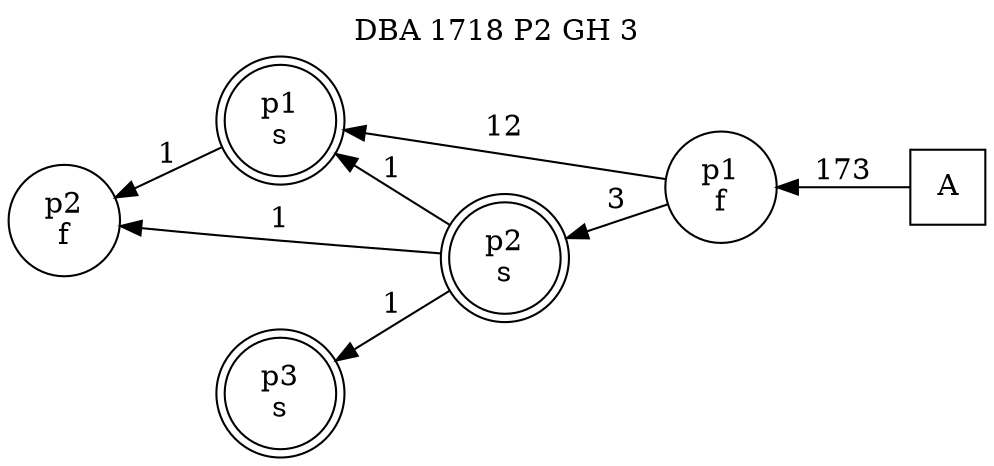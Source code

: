 digraph DBA_1718_P2_GH_3_LOW {
labelloc="tl"
label= " DBA 1718 P2 GH 3 "
rankdir="RL";
graph [ size=" 10 , 10 !"]

"A" [shape="square" label="A"]
"p1_f" [shape="circle" label="p1
f"]
"p1_s" [shape="doublecircle" label="p1
s"]
"p2_f" [shape="circle" label="p2
f"]
"p2_s" [shape="doublecircle" label="p2
s"]
"p3_s" [shape="doublecircle" label="p3
s"]
"A" -> "p1_f" [ label=173]
"p1_f" -> "p1_s" [ label=12]
"p1_f" -> "p2_s" [ label=3]
"p1_s" -> "p2_f" [ label=1]
"p2_s" -> "p1_s" [ label=1]
"p2_s" -> "p2_f" [ label=1]
"p2_s" -> "p3_s" [ label=1]
}
